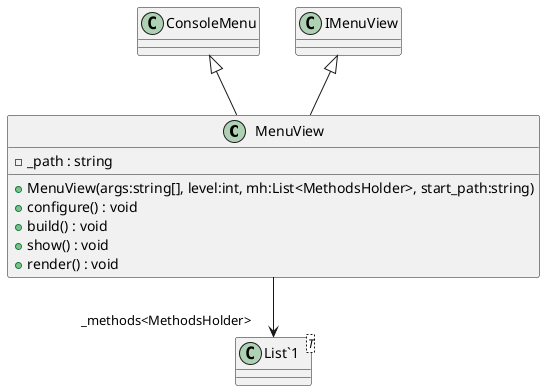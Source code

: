 @startuml
class MenuView {
    - _path : string
    + MenuView(args:string[], level:int, mh:List<MethodsHolder>, start_path:string)
    + configure() : void
    + build() : void
    + show() : void
    + render() : void
}
class "List`1"<T> {
}
ConsoleMenu <|-- MenuView
IMenuView <|-- MenuView
MenuView --> "_methods<MethodsHolder>" "List`1"
@enduml
